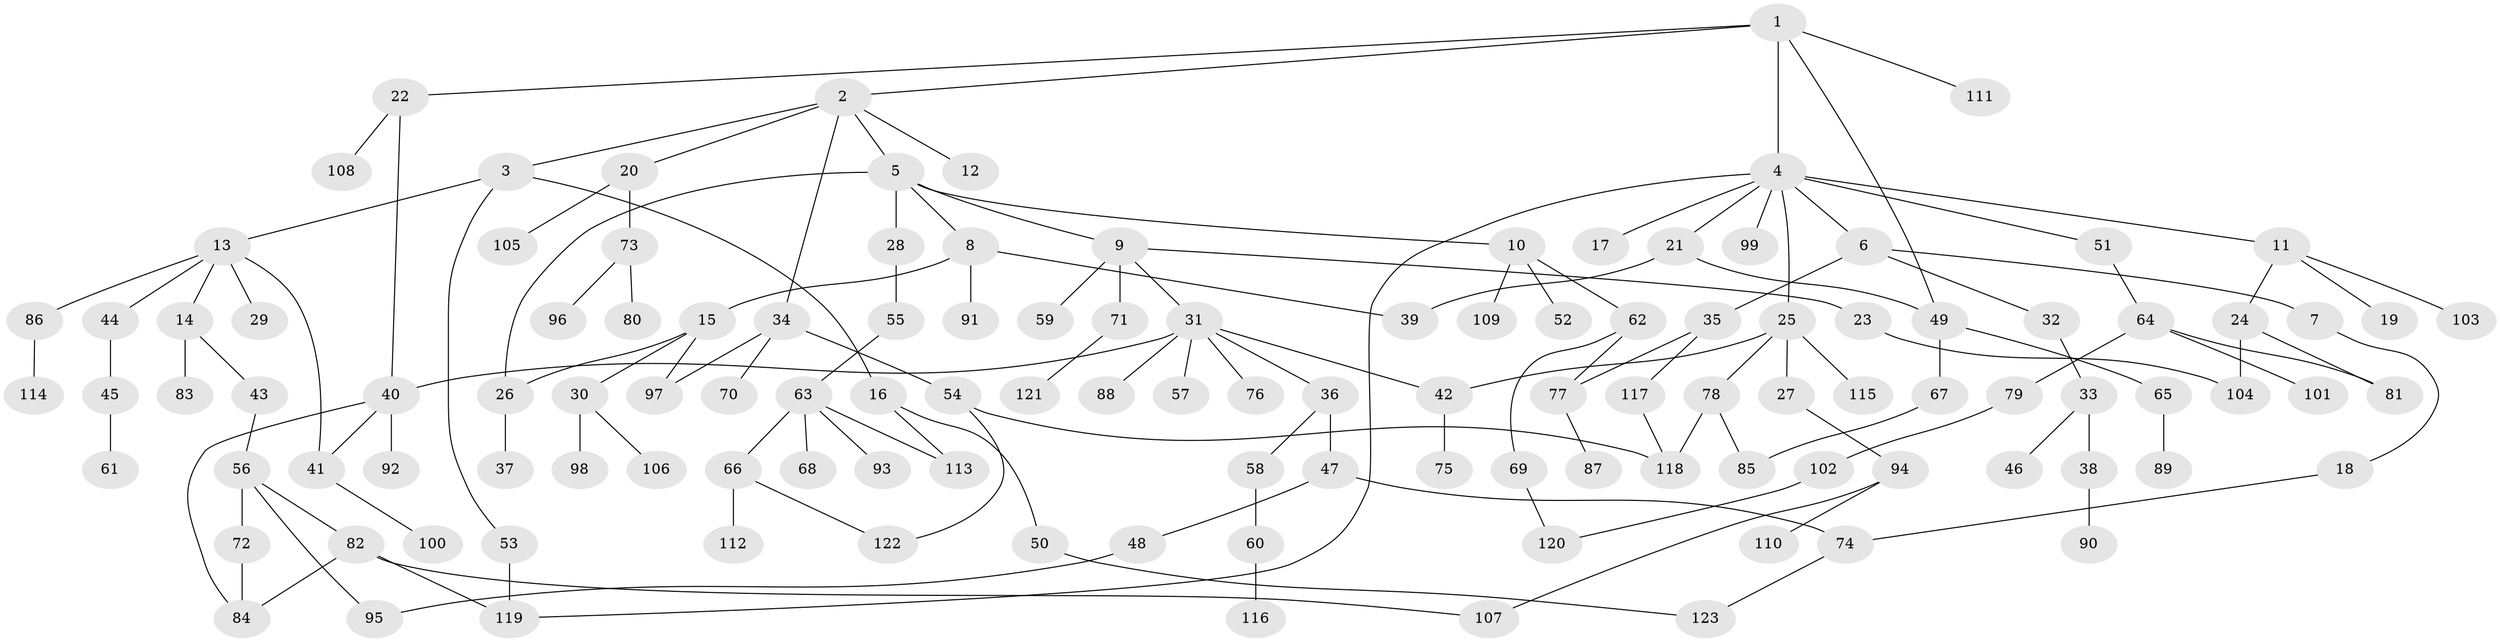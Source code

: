 // Generated by graph-tools (version 1.1) at 2025/10/02/27/25 16:10:51]
// undirected, 123 vertices, 146 edges
graph export_dot {
graph [start="1"]
  node [color=gray90,style=filled];
  1;
  2;
  3;
  4;
  5;
  6;
  7;
  8;
  9;
  10;
  11;
  12;
  13;
  14;
  15;
  16;
  17;
  18;
  19;
  20;
  21;
  22;
  23;
  24;
  25;
  26;
  27;
  28;
  29;
  30;
  31;
  32;
  33;
  34;
  35;
  36;
  37;
  38;
  39;
  40;
  41;
  42;
  43;
  44;
  45;
  46;
  47;
  48;
  49;
  50;
  51;
  52;
  53;
  54;
  55;
  56;
  57;
  58;
  59;
  60;
  61;
  62;
  63;
  64;
  65;
  66;
  67;
  68;
  69;
  70;
  71;
  72;
  73;
  74;
  75;
  76;
  77;
  78;
  79;
  80;
  81;
  82;
  83;
  84;
  85;
  86;
  87;
  88;
  89;
  90;
  91;
  92;
  93;
  94;
  95;
  96;
  97;
  98;
  99;
  100;
  101;
  102;
  103;
  104;
  105;
  106;
  107;
  108;
  109;
  110;
  111;
  112;
  113;
  114;
  115;
  116;
  117;
  118;
  119;
  120;
  121;
  122;
  123;
  1 -- 2;
  1 -- 4;
  1 -- 22;
  1 -- 49;
  1 -- 111;
  2 -- 3;
  2 -- 5;
  2 -- 12;
  2 -- 20;
  2 -- 34;
  3 -- 13;
  3 -- 16;
  3 -- 53;
  4 -- 6;
  4 -- 11;
  4 -- 17;
  4 -- 21;
  4 -- 25;
  4 -- 51;
  4 -- 99;
  4 -- 119;
  5 -- 8;
  5 -- 9;
  5 -- 10;
  5 -- 26;
  5 -- 28;
  6 -- 7;
  6 -- 32;
  6 -- 35;
  7 -- 18;
  8 -- 15;
  8 -- 39;
  8 -- 91;
  9 -- 23;
  9 -- 31;
  9 -- 59;
  9 -- 71;
  10 -- 52;
  10 -- 62;
  10 -- 109;
  11 -- 19;
  11 -- 24;
  11 -- 103;
  13 -- 14;
  13 -- 29;
  13 -- 44;
  13 -- 86;
  13 -- 41;
  14 -- 43;
  14 -- 83;
  15 -- 30;
  15 -- 26;
  15 -- 97;
  16 -- 50;
  16 -- 113;
  18 -- 74;
  20 -- 73;
  20 -- 105;
  21 -- 49;
  21 -- 39;
  22 -- 108;
  22 -- 40;
  23 -- 104;
  24 -- 104;
  24 -- 81;
  25 -- 27;
  25 -- 42;
  25 -- 78;
  25 -- 115;
  26 -- 37;
  27 -- 94;
  28 -- 55;
  30 -- 98;
  30 -- 106;
  31 -- 36;
  31 -- 40;
  31 -- 57;
  31 -- 76;
  31 -- 88;
  31 -- 42;
  32 -- 33;
  33 -- 38;
  33 -- 46;
  34 -- 54;
  34 -- 70;
  34 -- 97;
  35 -- 77;
  35 -- 117;
  36 -- 47;
  36 -- 58;
  38 -- 90;
  40 -- 41;
  40 -- 84;
  40 -- 92;
  41 -- 100;
  42 -- 75;
  43 -- 56;
  44 -- 45;
  45 -- 61;
  47 -- 48;
  47 -- 74;
  48 -- 95;
  49 -- 65;
  49 -- 67;
  50 -- 123;
  51 -- 64;
  53 -- 119;
  54 -- 118;
  54 -- 122;
  55 -- 63;
  56 -- 72;
  56 -- 82;
  56 -- 95;
  58 -- 60;
  60 -- 116;
  62 -- 69;
  62 -- 77;
  63 -- 66;
  63 -- 68;
  63 -- 93;
  63 -- 113;
  64 -- 79;
  64 -- 81;
  64 -- 101;
  65 -- 89;
  66 -- 112;
  66 -- 122;
  67 -- 85;
  69 -- 120;
  71 -- 121;
  72 -- 84;
  73 -- 80;
  73 -- 96;
  74 -- 123;
  77 -- 87;
  78 -- 118;
  78 -- 85;
  79 -- 102;
  82 -- 84;
  82 -- 107;
  82 -- 119;
  86 -- 114;
  94 -- 107;
  94 -- 110;
  102 -- 120;
  117 -- 118;
}
